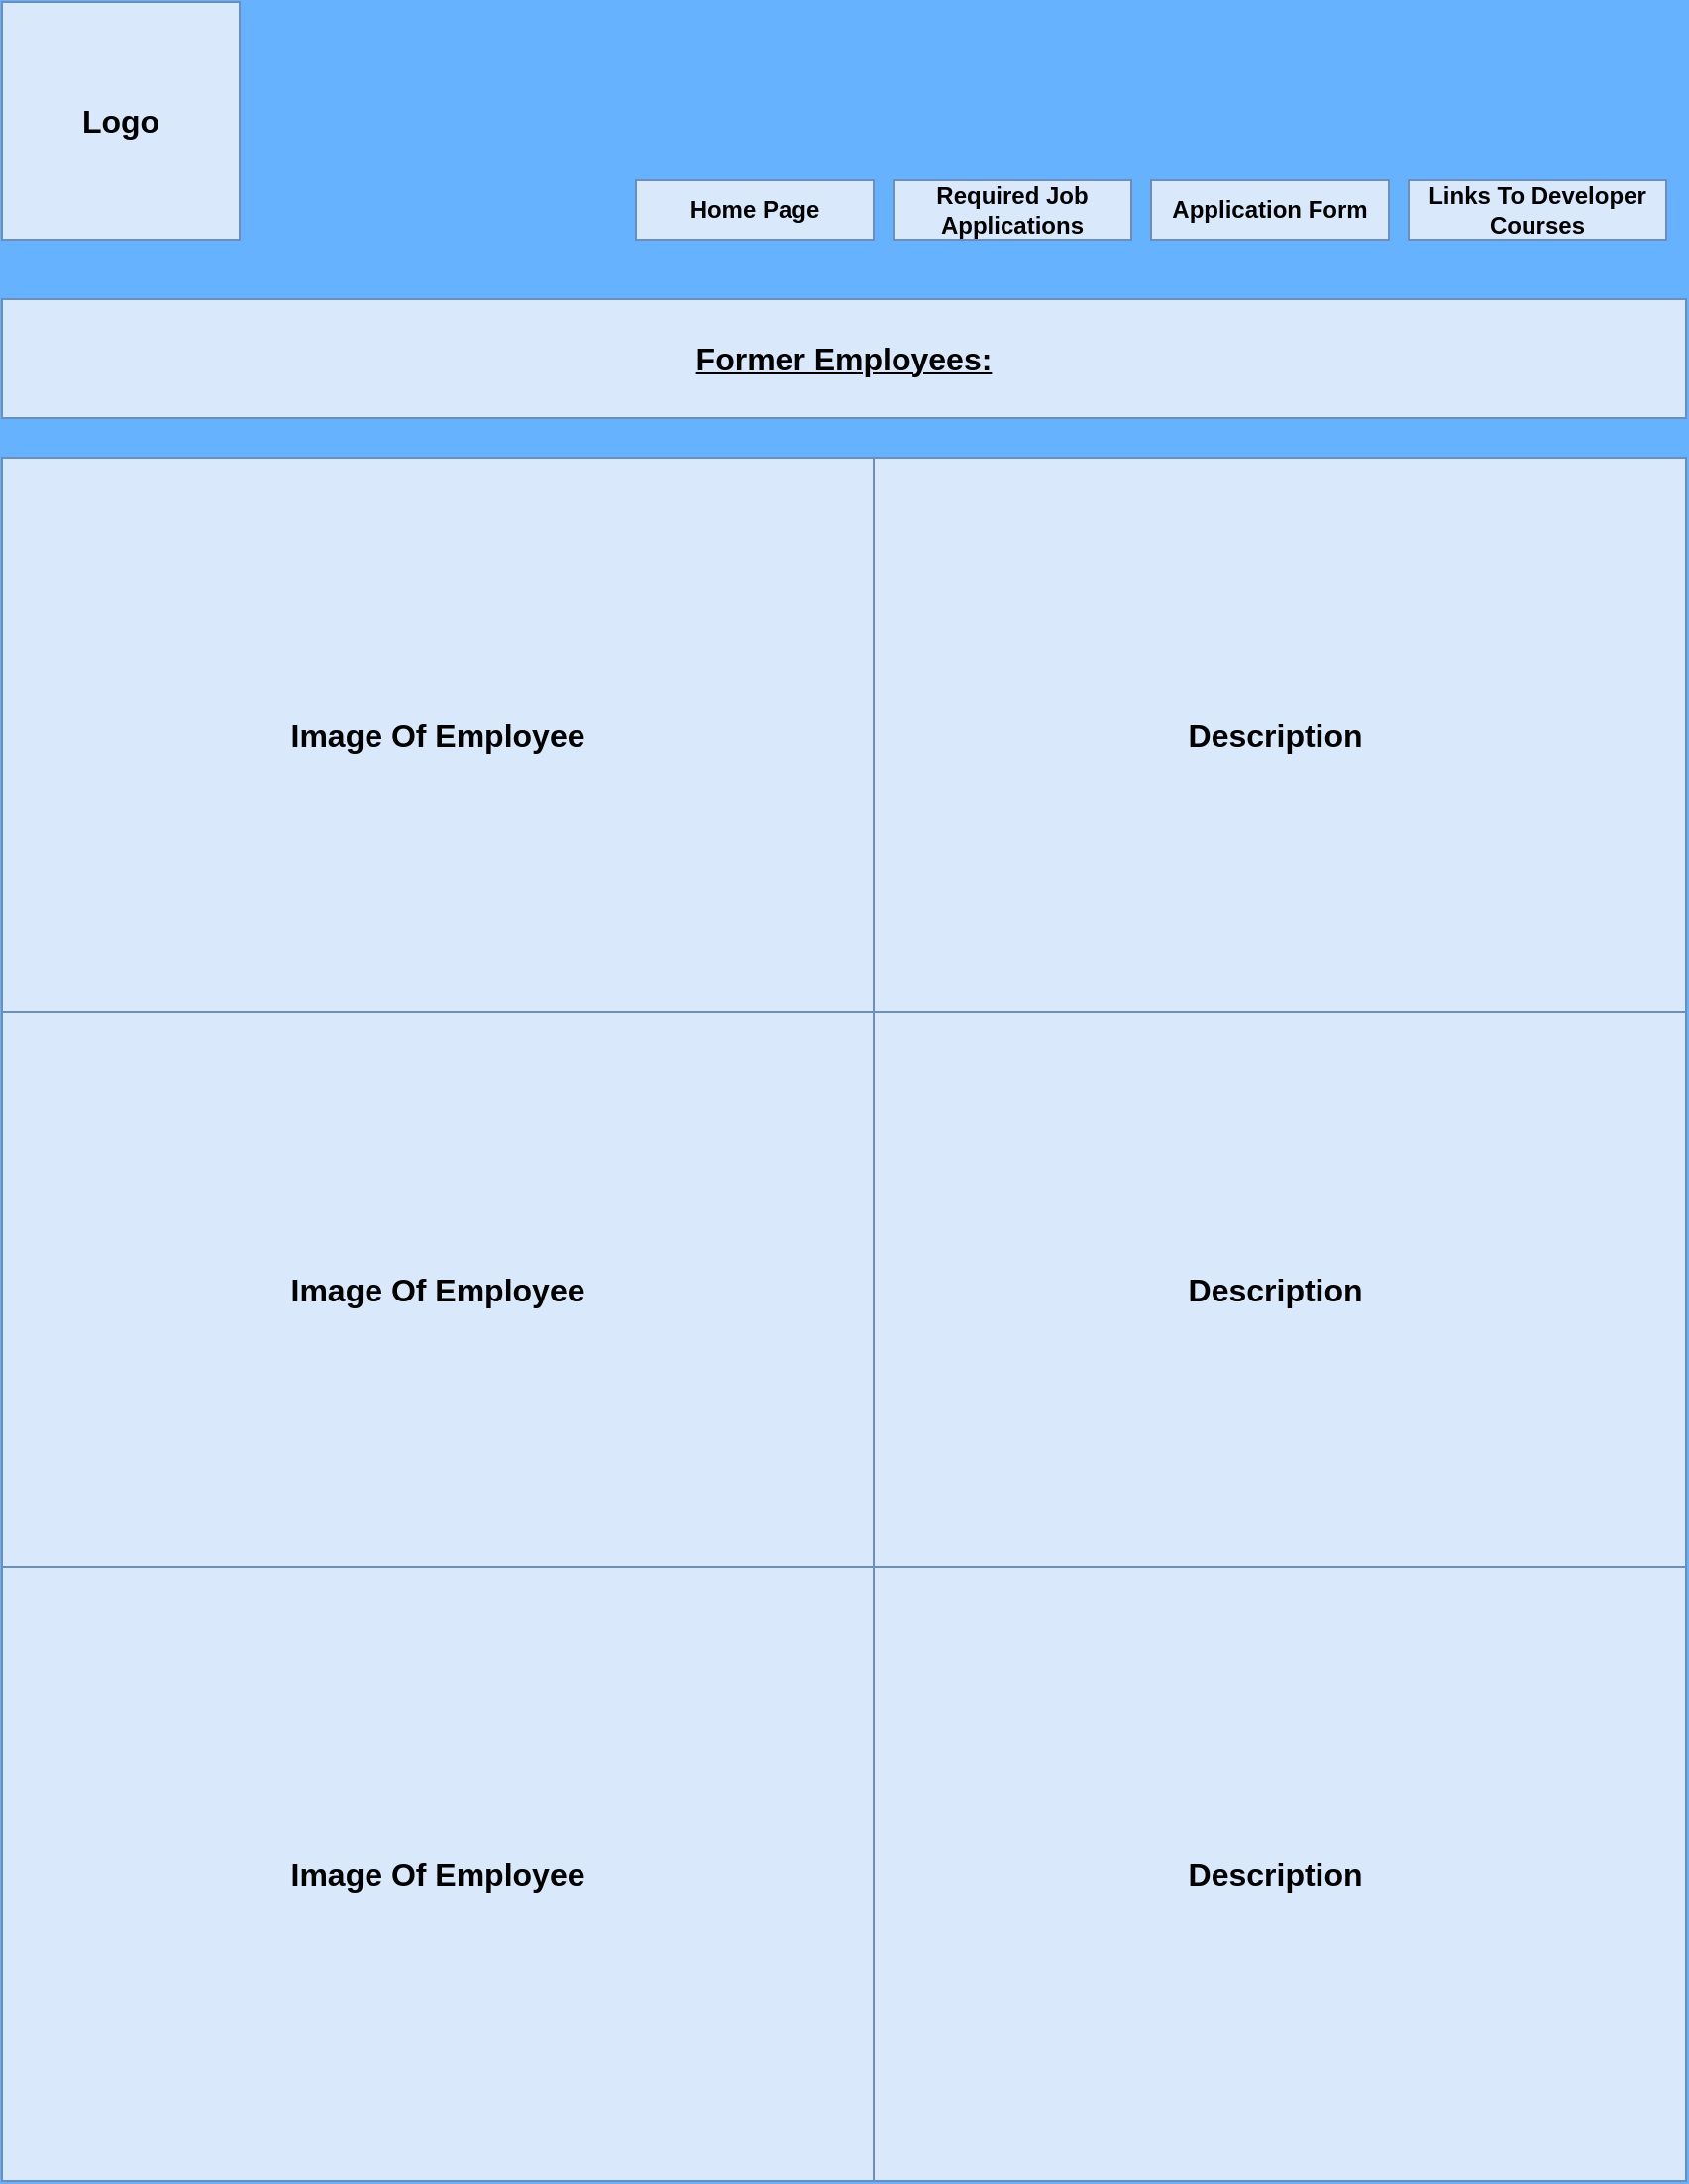 <mxfile version="13.10.0" type="device"><diagram id="OR2FGwOEt_pPW_juJhsx" name="Page-1"><mxGraphModel dx="2062" dy="1118" grid="1" gridSize="10" guides="1" tooltips="1" connect="1" arrows="1" fold="1" page="1" pageScale="1" pageWidth="850" pageHeight="1100" background="#66B2FF" math="0" shadow="0"><root><mxCell id="0"/><mxCell id="1" parent="0"/><mxCell id="Mnl-aBbWMVs5u57Abj2q-1" value="Logo" style="rounded=0;whiteSpace=wrap;html=1;fillColor=#dae8fc;strokeColor=#6c8ebf;fontStyle=1;fontSize=16;" parent="1" vertex="1"><mxGeometry width="120" height="120" as="geometry"/></mxCell><mxCell id="Mnl-aBbWMVs5u57Abj2q-3" value="Required Job Applications" style="rounded=0;whiteSpace=wrap;html=1;fillColor=#dae8fc;strokeColor=#6c8ebf;fontStyle=1" parent="1" vertex="1"><mxGeometry x="450" y="90" width="120" height="30" as="geometry"/></mxCell><mxCell id="Mnl-aBbWMVs5u57Abj2q-4" value="Application Form" style="rounded=0;whiteSpace=wrap;html=1;fillColor=#dae8fc;strokeColor=#6c8ebf;fontStyle=1" parent="1" vertex="1"><mxGeometry x="580" y="90" width="120" height="30" as="geometry"/></mxCell><mxCell id="Mnl-aBbWMVs5u57Abj2q-5" value="Links To Developer Courses" style="rounded=0;whiteSpace=wrap;html=1;fillColor=#dae8fc;strokeColor=#6c8ebf;fontStyle=1" parent="1" vertex="1"><mxGeometry x="710" y="90" width="130" height="30" as="geometry"/></mxCell><mxCell id="Mnl-aBbWMVs5u57Abj2q-6" value="Image Of Employee" style="rounded=0;whiteSpace=wrap;html=1;fillColor=#dae8fc;strokeColor=#6c8ebf;fontStyle=1;fontSize=16;" parent="1" vertex="1"><mxGeometry y="230" width="440" height="280" as="geometry"/></mxCell><mxCell id="Mnl-aBbWMVs5u57Abj2q-9" value="Image Of Employee" style="rounded=0;whiteSpace=wrap;html=1;fillColor=#dae8fc;strokeColor=#6c8ebf;fontSize=16;fontStyle=1" parent="1" vertex="1"><mxGeometry y="510" width="440" height="280" as="geometry"/></mxCell><mxCell id="Mnl-aBbWMVs5u57Abj2q-10" value="Image Of Employee" style="rounded=0;whiteSpace=wrap;html=1;fillColor=#dae8fc;strokeColor=#6c8ebf;fontStyle=1;fontSize=16;" parent="1" vertex="1"><mxGeometry y="790" width="440" height="310" as="geometry"/></mxCell><mxCell id="Mnl-aBbWMVs5u57Abj2q-12" value="Description&amp;nbsp;" style="rounded=0;whiteSpace=wrap;html=1;fillColor=#dae8fc;strokeColor=#6c8ebf;fontStyle=1;fontSize=16;" parent="1" vertex="1"><mxGeometry x="440" y="230" width="410" height="280" as="geometry"/></mxCell><mxCell id="Mnl-aBbWMVs5u57Abj2q-15" value="&lt;span style=&quot;font-size: 16px&quot;&gt;&lt;b&gt;Former Employees:&lt;/b&gt;&lt;/span&gt;" style="rounded=0;whiteSpace=wrap;html=1;fillColor=#dae8fc;strokeColor=#6c8ebf;fontStyle=4" parent="1" vertex="1"><mxGeometry y="150" width="850" height="60" as="geometry"/></mxCell><mxCell id="Mnl-aBbWMVs5u57Abj2q-16" value="Description&amp;nbsp;" style="rounded=0;whiteSpace=wrap;html=1;fillColor=#dae8fc;strokeColor=#6c8ebf;fontStyle=1;fontSize=16;" parent="1" vertex="1"><mxGeometry x="440" y="510" width="410" height="280" as="geometry"/></mxCell><mxCell id="Mnl-aBbWMVs5u57Abj2q-17" value="Description&amp;nbsp;" style="rounded=0;whiteSpace=wrap;html=1;fillColor=#dae8fc;strokeColor=#6c8ebf;fontStyle=1;fontSize=16;" parent="1" vertex="1"><mxGeometry x="440" y="790" width="410" height="310" as="geometry"/></mxCell><mxCell id="Mnl-aBbWMVs5u57Abj2q-18" value="Home Page" style="rounded=0;whiteSpace=wrap;html=1;fontSize=12;fontStyle=1;fillColor=#dae8fc;strokeColor=#6c8ebf;" parent="1" vertex="1"><mxGeometry x="320" y="90" width="120" height="30" as="geometry"/></mxCell></root></mxGraphModel></diagram></mxfile>